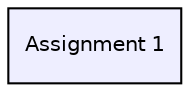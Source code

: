 digraph "Assignment 1" {
  bgcolor=transparent;
  compound=true
  node [ fontsize="10", fontname="Helvetica"];
  edge [ labelfontsize="10", labelfontname="Helvetica"];
  dir_e77b493e645b4f121448965ad7fd8fed [shape=box, label="Assignment 1", style="filled", fillcolor="#eeeeff", pencolor="black", URL="dir_e77b493e645b4f121448965ad7fd8fed.html"];
}
